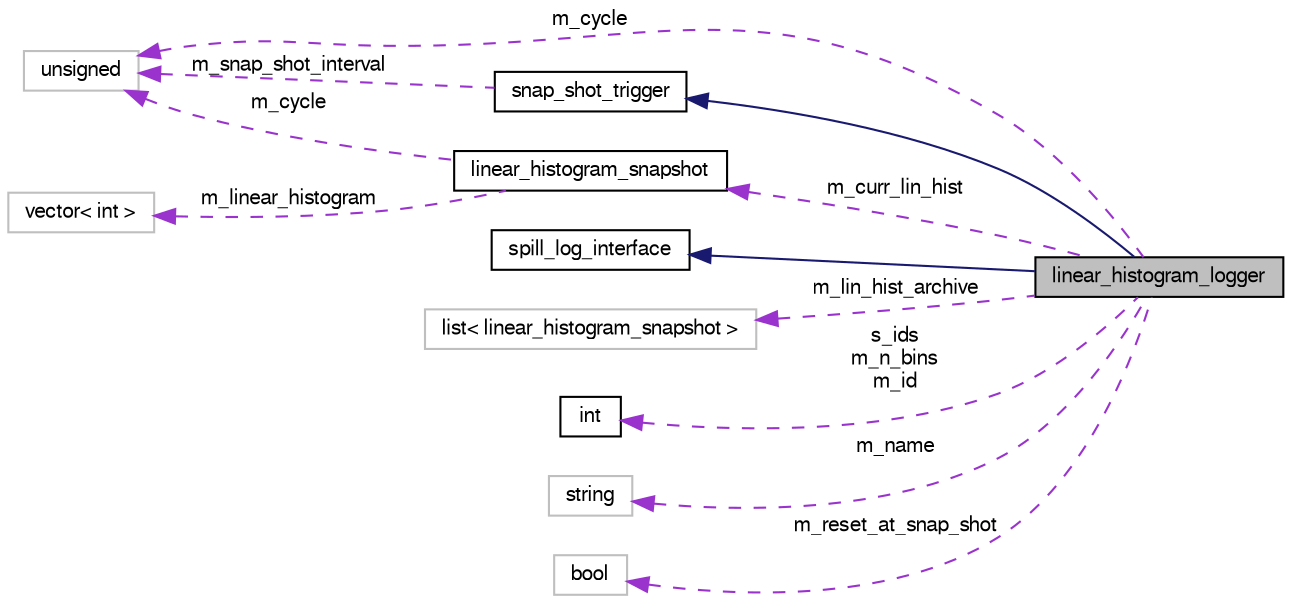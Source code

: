 digraph G
{
  bgcolor="transparent";
  edge [fontname="FreeSans",fontsize="10",labelfontname="FreeSans",labelfontsize="10"];
  node [fontname="FreeSans",fontsize="10",shape=record];
  rankdir=LR;
  Node1 [label="linear_histogram_logger",height=0.2,width=0.4,color="black", fillcolor="grey75", style="filled" fontcolor="black"];
  Node2 -> Node1 [dir=back,color="midnightblue",fontsize="10",style="solid",fontname="FreeSans"];
  Node2 [label="snap_shot_trigger",height=0.2,width=0.4,color="black",URL="$classsnap__shot__trigger.html"];
  Node3 -> Node2 [dir=back,color="darkorchid3",fontsize="10",style="dashed",label="m_snap_shot_interval",fontname="FreeSans"];
  Node3 [label="unsigned",height=0.2,width=0.4,color="grey75"];
  Node4 -> Node1 [dir=back,color="midnightblue",fontsize="10",style="solid",fontname="FreeSans"];
  Node4 [label="spill_log_interface",height=0.2,width=0.4,color="black",URL="$classspill__log__interface.html"];
  Node5 -> Node1 [dir=back,color="darkorchid3",fontsize="10",style="dashed",label="m_lin_hist_archive",fontname="FreeSans"];
  Node5 [label="list\< linear_histogram_snapshot \>",height=0.2,width=0.4,color="grey75"];
  Node6 -> Node1 [dir=back,color="darkorchid3",fontsize="10",style="dashed",label="s_ids\nm_n_bins\nm_id",fontname="FreeSans"];
  Node6 [label="int",height=0.2,width=0.4,color="black",URL="$classint.html"];
  Node7 -> Node1 [dir=back,color="darkorchid3",fontsize="10",style="dashed",label="m_name",fontname="FreeSans"];
  Node7 [label="string",height=0.2,width=0.4,color="grey75"];
  Node8 -> Node1 [dir=back,color="darkorchid3",fontsize="10",style="dashed",label="m_reset_at_snap_shot",fontname="FreeSans"];
  Node8 [label="bool",height=0.2,width=0.4,color="grey75"];
  Node9 -> Node1 [dir=back,color="darkorchid3",fontsize="10",style="dashed",label="m_curr_lin_hist",fontname="FreeSans"];
  Node9 [label="linear_histogram_snapshot",height=0.2,width=0.4,color="black",URL="$classlinear__histogram__snapshot.html"];
  Node10 -> Node9 [dir=back,color="darkorchid3",fontsize="10",style="dashed",label="m_linear_histogram",fontname="FreeSans"];
  Node10 [label="vector\< int \>",height=0.2,width=0.4,color="grey75"];
  Node3 -> Node9 [dir=back,color="darkorchid3",fontsize="10",style="dashed",label="m_cycle",fontname="FreeSans"];
  Node3 -> Node1 [dir=back,color="darkorchid3",fontsize="10",style="dashed",label="m_cycle",fontname="FreeSans"];
}
